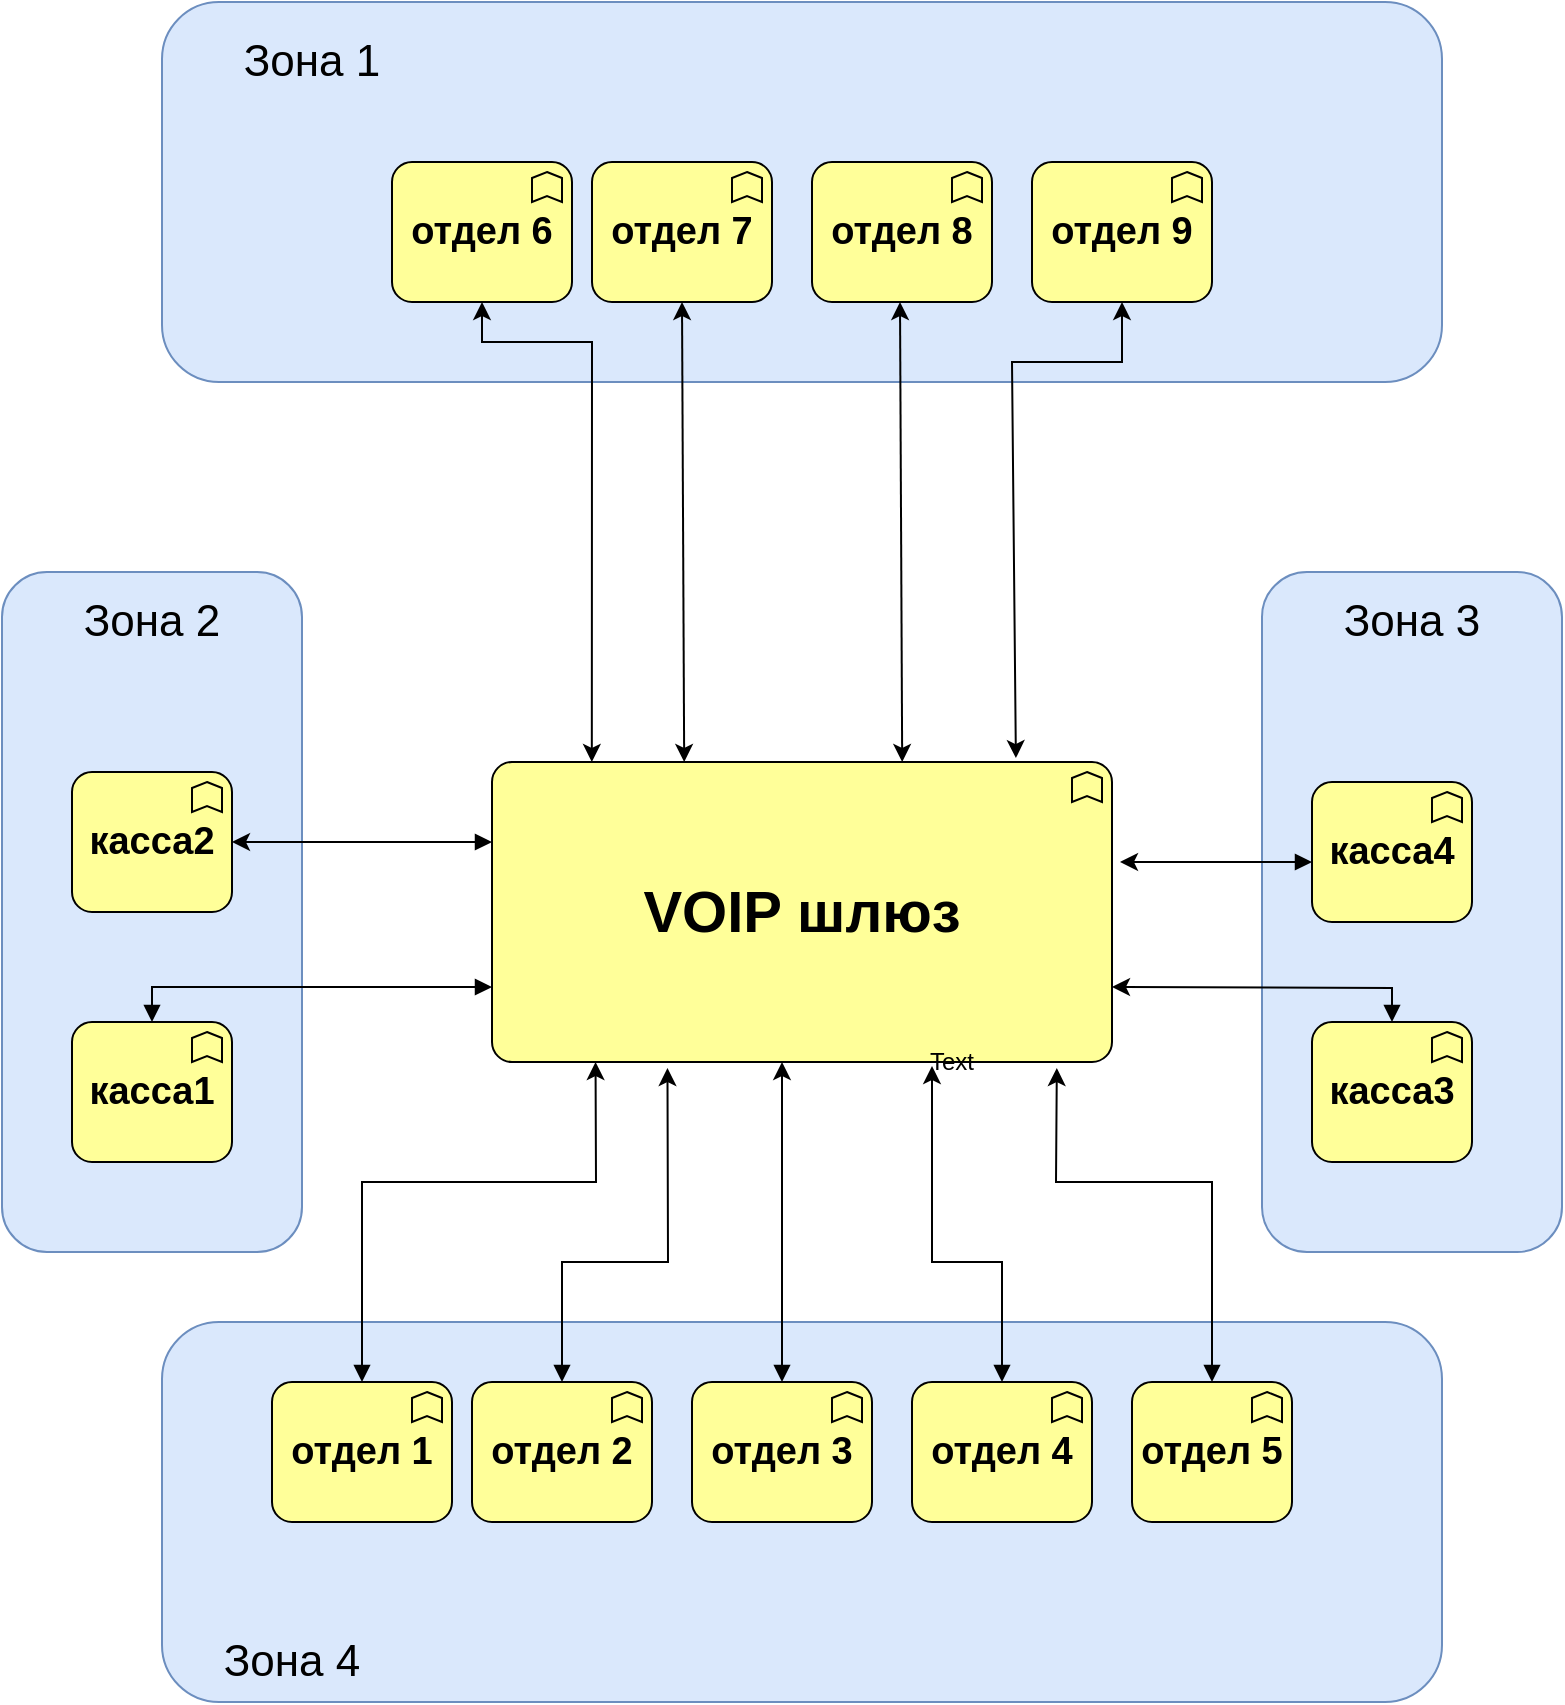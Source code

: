 <mxfile version="12.9.13" type="device"><diagram id="6I0OCvxSQrVGMHxT2VVA" name="Page-1"><mxGraphModel dx="1704" dy="988" grid="1" gridSize="10" guides="1" tooltips="1" connect="1" arrows="1" fold="1" page="1" pageScale="1" pageWidth="850" pageHeight="1100" math="0" shadow="0"><root><mxCell id="0"/><mxCell id="1" parent="0"/><mxCell id="BfwCabFS38Skn9qZcs8H-20" value="" style="rounded=1;whiteSpace=wrap;html=1;fillColor=#dae8fc;strokeColor=#6c8ebf;" vertex="1" parent="1"><mxGeometry x="85" y="790" width="640" height="190" as="geometry"/></mxCell><mxCell id="BfwCabFS38Skn9qZcs8H-19" value="" style="rounded=1;whiteSpace=wrap;html=1;rotation=-90;fillColor=#dae8fc;strokeColor=#6c8ebf;" vertex="1" parent="1"><mxGeometry x="-90" y="510" width="340" height="150" as="geometry"/></mxCell><mxCell id="BfwCabFS38Skn9qZcs8H-18" value="" style="rounded=1;whiteSpace=wrap;html=1;rotation=-90;fillColor=#dae8fc;strokeColor=#6c8ebf;" vertex="1" parent="1"><mxGeometry x="540" y="510" width="340" height="150" as="geometry"/></mxCell><mxCell id="BfwCabFS38Skn9qZcs8H-16" value="" style="rounded=1;whiteSpace=wrap;html=1;fillColor=#dae8fc;strokeColor=#6c8ebf;" vertex="1" parent="1"><mxGeometry x="85" y="130" width="640" height="190" as="geometry"/></mxCell><mxCell id="F40W_xfK9zeZgYC5NRZ8-88" value="" style="edgeStyle=orthogonalEdgeStyle;rounded=0;orthogonalLoop=1;jettySize=auto;html=1;endArrow=block;endFill=1;startArrow=block;startFill=1;exitX=0;exitY=0.75;exitDx=0;exitDy=0;exitPerimeter=0;" parent="1" source="F40W_xfK9zeZgYC5NRZ8-67" target="F40W_xfK9zeZgYC5NRZ8-87" edge="1"><mxGeometry relative="1" as="geometry"><mxPoint x="200" y="800" as="sourcePoint"/><Array as="points"><mxPoint x="80" y="623"/></Array></mxGeometry></mxCell><mxCell id="F40W_xfK9zeZgYC5NRZ8-67" value="&lt;font&gt;&lt;b&gt;&lt;font style=&quot;font-size: 29px&quot;&gt;VOIP шлюз&lt;/font&gt;&lt;br&gt;&lt;/b&gt;&lt;/font&gt;" style="html=1;whiteSpace=wrap;fillColor=#ffff99;shape=mxgraph.archimate3.application;appType=func;archiType=rounded;fontSize=14;" parent="1" vertex="1"><mxGeometry x="250" y="510" width="310" height="150" as="geometry"/></mxCell><mxCell id="F40W_xfK9zeZgYC5NRZ8-87" value="&lt;font style=&quot;font-size: 19px&quot;&gt;&lt;b&gt;касса1&lt;br&gt;&lt;/b&gt;&lt;/font&gt;" style="html=1;whiteSpace=wrap;fillColor=#ffff99;shape=mxgraph.archimate3.application;appType=func;archiType=rounded;fontSize=14;" parent="1" vertex="1"><mxGeometry x="40" y="640" width="80" height="70" as="geometry"/></mxCell><mxCell id="F40W_xfK9zeZgYC5NRZ8-89" value="&lt;font style=&quot;font-size: 19px&quot;&gt;&lt;b&gt;касса2&lt;br&gt;&lt;/b&gt;&lt;/font&gt;" style="html=1;whiteSpace=wrap;fillColor=#ffff99;shape=mxgraph.archimate3.application;appType=func;archiType=rounded;fontSize=14;" parent="1" vertex="1"><mxGeometry x="40" y="515" width="80" height="70" as="geometry"/></mxCell><mxCell id="F40W_xfK9zeZgYC5NRZ8-92" value="&lt;font style=&quot;font-size: 19px&quot;&gt;&lt;b&gt;отдел 1&lt;br&gt;&lt;/b&gt;&lt;/font&gt;" style="html=1;whiteSpace=wrap;fillColor=#ffff99;shape=mxgraph.archimate3.application;appType=func;archiType=rounded;fontSize=14;" parent="1" vertex="1"><mxGeometry x="140" y="820" width="90" height="70" as="geometry"/></mxCell><mxCell id="F40W_xfK9zeZgYC5NRZ8-103" value="&lt;font style=&quot;font-size: 19px&quot;&gt;&lt;b&gt;отдел 2&lt;br&gt;&lt;/b&gt;&lt;/font&gt;" style="html=1;whiteSpace=wrap;fillColor=#ffff99;shape=mxgraph.archimate3.application;appType=func;archiType=rounded;fontSize=14;" parent="1" vertex="1"><mxGeometry x="240" y="820" width="90" height="70" as="geometry"/></mxCell><mxCell id="F40W_xfK9zeZgYC5NRZ8-105" value="&lt;font style=&quot;font-size: 19px&quot;&gt;&lt;b&gt;отдел 3&lt;br&gt;&lt;/b&gt;&lt;/font&gt;" style="html=1;whiteSpace=wrap;fillColor=#ffff99;shape=mxgraph.archimate3.application;appType=func;archiType=rounded;fontSize=14;" parent="1" vertex="1"><mxGeometry x="350" y="820" width="90" height="70" as="geometry"/></mxCell><mxCell id="F40W_xfK9zeZgYC5NRZ8-107" value="&lt;font style=&quot;font-size: 19px&quot;&gt;&lt;b&gt;отдел 4&lt;br&gt;&lt;/b&gt;&lt;/font&gt;" style="html=1;whiteSpace=wrap;fillColor=#ffff99;shape=mxgraph.archimate3.application;appType=func;archiType=rounded;fontSize=14;" parent="1" vertex="1"><mxGeometry x="460" y="820" width="90" height="70" as="geometry"/></mxCell><mxCell id="F40W_xfK9zeZgYC5NRZ8-109" value="&lt;font style=&quot;font-size: 19px&quot;&gt;&lt;b&gt;отдел 5&lt;br&gt;&lt;/b&gt;&lt;/font&gt;" style="html=1;whiteSpace=wrap;fillColor=#ffff99;shape=mxgraph.archimate3.application;appType=func;archiType=rounded;fontSize=14;" parent="1" vertex="1"><mxGeometry x="570" y="820" width="80" height="70" as="geometry"/></mxCell><mxCell id="F40W_xfK9zeZgYC5NRZ8-99" value="" style="endArrow=classic;html=1;rounded=0;startArrow=block;startFill=1;entryX=1;entryY=0.5;entryDx=0;entryDy=0;entryPerimeter=0;" parent="1" target="F40W_xfK9zeZgYC5NRZ8-89" edge="1"><mxGeometry width="50" height="50" relative="1" as="geometry"><mxPoint x="250" y="550" as="sourcePoint"/><mxPoint x="230" y="400" as="targetPoint"/><Array as="points"><mxPoint x="230" y="550"/></Array></mxGeometry></mxCell><mxCell id="F40W_xfK9zeZgYC5NRZ8-111" value="&lt;font style=&quot;font-size: 19px&quot;&gt;&lt;b&gt;касса3&lt;br&gt;&lt;/b&gt;&lt;/font&gt;" style="html=1;whiteSpace=wrap;fillColor=#ffff99;shape=mxgraph.archimate3.application;appType=func;archiType=rounded;fontSize=14;" parent="1" vertex="1"><mxGeometry x="660" y="640" width="80" height="70" as="geometry"/></mxCell><mxCell id="F40W_xfK9zeZgYC5NRZ8-112" value="&lt;font style=&quot;font-size: 19px&quot;&gt;&lt;b&gt;касса4&lt;br&gt;&lt;/b&gt;&lt;/font&gt;" style="html=1;whiteSpace=wrap;fillColor=#ffff99;shape=mxgraph.archimate3.application;appType=func;archiType=rounded;fontSize=14;" parent="1" vertex="1"><mxGeometry x="660" y="520" width="80" height="70" as="geometry"/></mxCell><mxCell id="F40W_xfK9zeZgYC5NRZ8-113" value="" style="endArrow=classic;html=1;exitX=0.5;exitY=0;exitDx=0;exitDy=0;exitPerimeter=0;entryX=0.167;entryY=1;entryDx=0;entryDy=0;entryPerimeter=0;startArrow=block;startFill=1;rounded=0;" parent="1" source="F40W_xfK9zeZgYC5NRZ8-92" target="F40W_xfK9zeZgYC5NRZ8-67" edge="1"><mxGeometry width="50" height="50" relative="1" as="geometry"><mxPoint x="410" y="820" as="sourcePoint"/><mxPoint x="460" y="770" as="targetPoint"/><Array as="points"><mxPoint x="185" y="720"/><mxPoint x="302" y="720"/></Array></mxGeometry></mxCell><mxCell id="F40W_xfK9zeZgYC5NRZ8-114" value="" style="endArrow=classic;html=1;exitX=0.5;exitY=0;exitDx=0;exitDy=0;exitPerimeter=0;entryX=0.283;entryY=1.02;entryDx=0;entryDy=0;entryPerimeter=0;startArrow=block;startFill=1;rounded=0;" parent="1" source="F40W_xfK9zeZgYC5NRZ8-103" target="F40W_xfK9zeZgYC5NRZ8-67" edge="1"><mxGeometry width="50" height="50" relative="1" as="geometry"><mxPoint x="410" y="820" as="sourcePoint"/><mxPoint x="460" y="770" as="targetPoint"/><Array as="points"><mxPoint x="285" y="760"/><mxPoint x="338" y="760"/></Array></mxGeometry></mxCell><mxCell id="F40W_xfK9zeZgYC5NRZ8-115" value="" style="endArrow=classic;html=1;startArrow=block;startFill=1;exitX=0.5;exitY=0;exitDx=0;exitDy=0;exitPerimeter=0;" parent="1" source="F40W_xfK9zeZgYC5NRZ8-105" edge="1"><mxGeometry width="50" height="50" relative="1" as="geometry"><mxPoint x="372" y="820" as="sourcePoint"/><mxPoint x="395" y="660" as="targetPoint"/><Array as="points"/></mxGeometry></mxCell><mxCell id="F40W_xfK9zeZgYC5NRZ8-116" value="" style="endArrow=classic;html=1;startArrow=block;startFill=1;exitX=0.5;exitY=0;exitDx=0;exitDy=0;exitPerimeter=0;rounded=0;" parent="1" source="F40W_xfK9zeZgYC5NRZ8-107" edge="1"><mxGeometry width="50" height="50" relative="1" as="geometry"><mxPoint x="470" y="820" as="sourcePoint"/><mxPoint x="470" y="662" as="targetPoint"/><Array as="points"><mxPoint x="505" y="760"/><mxPoint x="470" y="760"/></Array></mxGeometry></mxCell><mxCell id="F40W_xfK9zeZgYC5NRZ8-117" value="" style="endArrow=classic;html=1;exitX=0.5;exitY=0;exitDx=0;exitDy=0;exitPerimeter=0;entryX=0.911;entryY=1.02;entryDx=0;entryDy=0;entryPerimeter=0;startArrow=block;startFill=1;rounded=0;" parent="1" source="F40W_xfK9zeZgYC5NRZ8-109" target="F40W_xfK9zeZgYC5NRZ8-67" edge="1"><mxGeometry width="50" height="50" relative="1" as="geometry"><mxPoint x="495" y="980" as="sourcePoint"/><mxPoint x="489.92" y="672.34" as="targetPoint"/><Array as="points"><mxPoint x="610" y="720"/><mxPoint x="532" y="720"/></Array></mxGeometry></mxCell><mxCell id="F40W_xfK9zeZgYC5NRZ8-118" value="" style="endArrow=classic;html=1;startArrow=block;startFill=1;rounded=0;entryX=1;entryY=0.75;entryDx=0;entryDy=0;entryPerimeter=0;exitX=0.5;exitY=0;exitDx=0;exitDy=0;exitPerimeter=0;" parent="1" source="F40W_xfK9zeZgYC5NRZ8-111" edge="1" target="F40W_xfK9zeZgYC5NRZ8-67"><mxGeometry width="50" height="50" relative="1" as="geometry"><mxPoint x="700" y="350" as="sourcePoint"/><mxPoint x="520" y="640" as="targetPoint"/><Array as="points"><mxPoint x="700" y="623"/></Array></mxGeometry></mxCell><mxCell id="BfwCabFS38Skn9qZcs8H-3" value="&lt;font style=&quot;font-size: 19px&quot;&gt;&lt;b&gt;отдел 6&lt;br&gt;&lt;/b&gt;&lt;/font&gt;" style="html=1;whiteSpace=wrap;fillColor=#ffff99;shape=mxgraph.archimate3.application;appType=func;archiType=rounded;fontSize=14;" vertex="1" parent="1"><mxGeometry x="200" y="210" width="90" height="70" as="geometry"/></mxCell><mxCell id="BfwCabFS38Skn9qZcs8H-4" value="&lt;font style=&quot;font-size: 19px&quot;&gt;&lt;b&gt;отдел 7&lt;br&gt;&lt;/b&gt;&lt;/font&gt;" style="html=1;whiteSpace=wrap;fillColor=#ffff99;shape=mxgraph.archimate3.application;appType=func;archiType=rounded;fontSize=14;" vertex="1" parent="1"><mxGeometry x="300" y="210" width="90" height="70" as="geometry"/></mxCell><mxCell id="BfwCabFS38Skn9qZcs8H-5" value="&lt;font style=&quot;font-size: 19px&quot;&gt;&lt;b&gt;отдел 8&lt;br&gt;&lt;/b&gt;&lt;/font&gt;" style="html=1;whiteSpace=wrap;fillColor=#ffff99;shape=mxgraph.archimate3.application;appType=func;archiType=rounded;fontSize=14;" vertex="1" parent="1"><mxGeometry x="410" y="210" width="90" height="70" as="geometry"/></mxCell><mxCell id="BfwCabFS38Skn9qZcs8H-6" value="&lt;font style=&quot;font-size: 19px&quot;&gt;&lt;b&gt;отдел 9&lt;br&gt;&lt;/b&gt;&lt;/font&gt;" style="html=1;whiteSpace=wrap;fillColor=#ffff99;shape=mxgraph.archimate3.application;appType=func;archiType=rounded;fontSize=14;" vertex="1" parent="1"><mxGeometry x="520" y="210" width="90" height="70" as="geometry"/></mxCell><mxCell id="BfwCabFS38Skn9qZcs8H-7" value="" style="endArrow=classic;startArrow=classic;html=1;entryX=0.5;entryY=1;entryDx=0;entryDy=0;entryPerimeter=0;rounded=0;exitX=0.161;exitY=0;exitDx=0;exitDy=0;exitPerimeter=0;" edge="1" parent="1" source="F40W_xfK9zeZgYC5NRZ8-67" target="BfwCabFS38Skn9qZcs8H-3"><mxGeometry width="50" height="50" relative="1" as="geometry"><mxPoint x="300" y="500" as="sourcePoint"/><mxPoint x="510" y="430" as="targetPoint"/><Array as="points"><mxPoint x="300" y="300"/><mxPoint x="245" y="300"/></Array></mxGeometry></mxCell><mxCell id="BfwCabFS38Skn9qZcs8H-8" value="" style="endArrow=classic;startArrow=classic;html=1;entryX=0.5;entryY=1;entryDx=0;entryDy=0;entryPerimeter=0;exitX=0.31;exitY=0;exitDx=0;exitDy=0;exitPerimeter=0;" edge="1" parent="1" source="F40W_xfK9zeZgYC5NRZ8-67" target="BfwCabFS38Skn9qZcs8H-4"><mxGeometry width="50" height="50" relative="1" as="geometry"><mxPoint x="345" y="500" as="sourcePoint"/><mxPoint x="255" y="190" as="targetPoint"/></mxGeometry></mxCell><mxCell id="BfwCabFS38Skn9qZcs8H-11" value="" style="endArrow=classic;startArrow=classic;html=1;exitX=0.31;exitY=0;exitDx=0;exitDy=0;exitPerimeter=0;" edge="1" parent="1"><mxGeometry width="50" height="50" relative="1" as="geometry"><mxPoint x="455.1" y="510" as="sourcePoint"/><mxPoint x="454" y="280" as="targetPoint"/></mxGeometry></mxCell><mxCell id="BfwCabFS38Skn9qZcs8H-12" value="" style="endArrow=classic;startArrow=classic;html=1;entryX=0.5;entryY=1;entryDx=0;entryDy=0;entryPerimeter=0;rounded=0;exitX=0.845;exitY=-0.013;exitDx=0;exitDy=0;exitPerimeter=0;" edge="1" parent="1" source="F40W_xfK9zeZgYC5NRZ8-67" target="BfwCabFS38Skn9qZcs8H-6"><mxGeometry width="50" height="50" relative="1" as="geometry"><mxPoint x="309.91" y="520" as="sourcePoint"/><mxPoint x="255" y="190" as="targetPoint"/><Array as="points"><mxPoint x="510" y="310"/><mxPoint x="565" y="310"/></Array></mxGeometry></mxCell><mxCell id="BfwCabFS38Skn9qZcs8H-15" value="" style="endArrow=classic;html=1;rounded=0;startArrow=block;startFill=1;" edge="1" parent="1"><mxGeometry width="50" height="50" relative="1" as="geometry"><mxPoint x="660" y="560" as="sourcePoint"/><mxPoint x="564" y="560" as="targetPoint"/><Array as="points"><mxPoint x="640" y="560"/></Array></mxGeometry></mxCell><mxCell id="BfwCabFS38Skn9qZcs8H-21" value="Text" style="text;html=1;strokeColor=none;fillColor=none;align=center;verticalAlign=middle;whiteSpace=wrap;rounded=0;" vertex="1" parent="1"><mxGeometry x="460" y="650" width="40" height="20" as="geometry"/></mxCell><mxCell id="BfwCabFS38Skn9qZcs8H-22" value="&lt;font style=&quot;font-size: 22px&quot;&gt;&lt;font style=&quot;font-size: 22px&quot;&gt;Зона &lt;/font&gt;1&lt;/font&gt;" style="text;html=1;strokeColor=none;fillColor=none;align=center;verticalAlign=middle;whiteSpace=wrap;rounded=0;" vertex="1" parent="1"><mxGeometry x="110" y="150" width="100" height="20" as="geometry"/></mxCell><mxCell id="BfwCabFS38Skn9qZcs8H-23" value="&lt;font style=&quot;font-size: 22px&quot;&gt;&lt;font style=&quot;font-size: 22px&quot;&gt;Зона 2&lt;/font&gt;&lt;/font&gt;" style="text;html=1;strokeColor=none;fillColor=none;align=center;verticalAlign=middle;whiteSpace=wrap;rounded=0;" vertex="1" parent="1"><mxGeometry x="30" y="430" width="100" height="20" as="geometry"/></mxCell><mxCell id="BfwCabFS38Skn9qZcs8H-24" value="&lt;font style=&quot;font-size: 22px&quot;&gt;&lt;font style=&quot;font-size: 22px&quot;&gt;Зона 3&lt;/font&gt;&lt;/font&gt;" style="text;html=1;strokeColor=none;fillColor=none;align=center;verticalAlign=middle;whiteSpace=wrap;rounded=0;" vertex="1" parent="1"><mxGeometry x="660" y="430" width="100" height="20" as="geometry"/></mxCell><mxCell id="BfwCabFS38Skn9qZcs8H-25" value="&lt;font style=&quot;font-size: 22px&quot;&gt;&lt;font style=&quot;font-size: 22px&quot;&gt;Зона 4&lt;/font&gt;&lt;/font&gt;" style="text;html=1;strokeColor=none;fillColor=none;align=center;verticalAlign=middle;whiteSpace=wrap;rounded=0;" vertex="1" parent="1"><mxGeometry x="100" y="950" width="100" height="20" as="geometry"/></mxCell></root></mxGraphModel></diagram></mxfile>